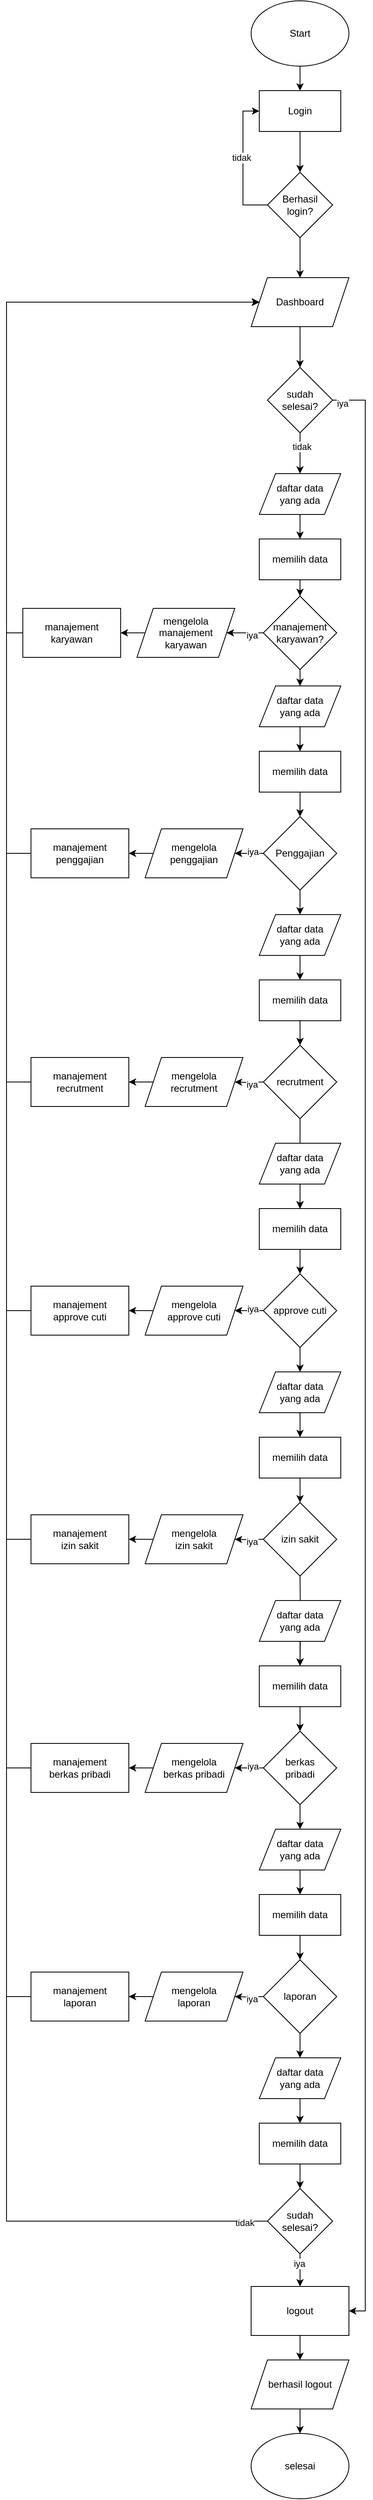 <mxfile version="26.0.4">
  <diagram name="Halaman-1" id="d9M_8p38uRSwc1yHG8i2">
    <mxGraphModel dx="934" dy="485" grid="1" gridSize="10" guides="1" tooltips="1" connect="1" arrows="1" fold="1" page="1" pageScale="1" pageWidth="827" pageHeight="1169" math="0" shadow="0">
      <root>
        <mxCell id="0" />
        <mxCell id="1" parent="0" />
        <mxCell id="n1S5Q49twvK9Ftpxd6_4-7" value="" style="edgeStyle=orthogonalEdgeStyle;rounded=0;orthogonalLoop=1;jettySize=auto;html=1;" edge="1" parent="1" source="n1S5Q49twvK9Ftpxd6_4-1" target="n1S5Q49twvK9Ftpxd6_4-6">
          <mxGeometry relative="1" as="geometry" />
        </mxCell>
        <mxCell id="n1S5Q49twvK9Ftpxd6_4-1" value="Start" style="ellipse;whiteSpace=wrap;html=1;" vertex="1" parent="1">
          <mxGeometry x="350" y="21" width="120" height="80" as="geometry" />
        </mxCell>
        <mxCell id="n1S5Q49twvK9Ftpxd6_4-9" value="" style="edgeStyle=orthogonalEdgeStyle;rounded=0;orthogonalLoop=1;jettySize=auto;html=1;" edge="1" parent="1" source="n1S5Q49twvK9Ftpxd6_4-6" target="n1S5Q49twvK9Ftpxd6_4-8">
          <mxGeometry relative="1" as="geometry" />
        </mxCell>
        <mxCell id="n1S5Q49twvK9Ftpxd6_4-6" value="Login" style="whiteSpace=wrap;html=1;" vertex="1" parent="1">
          <mxGeometry x="360" y="131" width="100" height="50" as="geometry" />
        </mxCell>
        <mxCell id="n1S5Q49twvK9Ftpxd6_4-10" style="edgeStyle=orthogonalEdgeStyle;rounded=0;orthogonalLoop=1;jettySize=auto;html=1;entryX=0;entryY=0.5;entryDx=0;entryDy=0;" edge="1" parent="1" source="n1S5Q49twvK9Ftpxd6_4-8" target="n1S5Q49twvK9Ftpxd6_4-6">
          <mxGeometry relative="1" as="geometry">
            <Array as="points">
              <mxPoint x="340" y="271" />
              <mxPoint x="340" y="156" />
            </Array>
          </mxGeometry>
        </mxCell>
        <mxCell id="n1S5Q49twvK9Ftpxd6_4-11" value="tidak" style="edgeLabel;html=1;align=center;verticalAlign=middle;resizable=0;points=[];" vertex="1" connectable="0" parent="n1S5Q49twvK9Ftpxd6_4-10">
          <mxGeometry x="0.071" y="2" relative="1" as="geometry">
            <mxPoint as="offset" />
          </mxGeometry>
        </mxCell>
        <mxCell id="n1S5Q49twvK9Ftpxd6_4-19" value="" style="edgeStyle=orthogonalEdgeStyle;rounded=0;orthogonalLoop=1;jettySize=auto;html=1;" edge="1" parent="1" source="n1S5Q49twvK9Ftpxd6_4-8" target="n1S5Q49twvK9Ftpxd6_4-18">
          <mxGeometry relative="1" as="geometry" />
        </mxCell>
        <mxCell id="n1S5Q49twvK9Ftpxd6_4-8" value="Berhasil&lt;div&gt;login?&lt;/div&gt;" style="rhombus;whiteSpace=wrap;html=1;" vertex="1" parent="1">
          <mxGeometry x="370" y="231" width="80" height="80" as="geometry" />
        </mxCell>
        <mxCell id="n1S5Q49twvK9Ftpxd6_4-51" value="" style="edgeStyle=orthogonalEdgeStyle;rounded=0;orthogonalLoop=1;jettySize=auto;html=1;" edge="1" parent="1" source="n1S5Q49twvK9Ftpxd6_4-18" target="n1S5Q49twvK9Ftpxd6_4-50">
          <mxGeometry relative="1" as="geometry" />
        </mxCell>
        <mxCell id="n1S5Q49twvK9Ftpxd6_4-18" value="Dashboard" style="shape=parallelogram;perimeter=parallelogramPerimeter;whiteSpace=wrap;html=1;fixedSize=1;" vertex="1" parent="1">
          <mxGeometry x="350" y="360" width="120" height="60" as="geometry" />
        </mxCell>
        <mxCell id="n1S5Q49twvK9Ftpxd6_4-23" value="" style="edgeStyle=orthogonalEdgeStyle;rounded=0;orthogonalLoop=1;jettySize=auto;html=1;" edge="1" parent="1" source="n1S5Q49twvK9Ftpxd6_4-20" target="n1S5Q49twvK9Ftpxd6_4-22">
          <mxGeometry relative="1" as="geometry" />
        </mxCell>
        <mxCell id="n1S5Q49twvK9Ftpxd6_4-20" value="daftar data&lt;div&gt;yang ada&lt;/div&gt;" style="shape=parallelogram;perimeter=parallelogramPerimeter;whiteSpace=wrap;html=1;fixedSize=1;" vertex="1" parent="1">
          <mxGeometry x="360" y="600" width="100" height="50" as="geometry" />
        </mxCell>
        <mxCell id="n1S5Q49twvK9Ftpxd6_4-25" value="" style="edgeStyle=orthogonalEdgeStyle;rounded=0;orthogonalLoop=1;jettySize=auto;html=1;" edge="1" parent="1" source="n1S5Q49twvK9Ftpxd6_4-22" target="n1S5Q49twvK9Ftpxd6_4-24">
          <mxGeometry relative="1" as="geometry" />
        </mxCell>
        <mxCell id="n1S5Q49twvK9Ftpxd6_4-22" value="memilih data" style="whiteSpace=wrap;html=1;" vertex="1" parent="1">
          <mxGeometry x="360" y="680" width="100" height="50" as="geometry" />
        </mxCell>
        <mxCell id="n1S5Q49twvK9Ftpxd6_4-29" value="" style="edgeStyle=orthogonalEdgeStyle;rounded=0;orthogonalLoop=1;jettySize=auto;html=1;" edge="1" parent="1" source="n1S5Q49twvK9Ftpxd6_4-24" target="n1S5Q49twvK9Ftpxd6_4-28">
          <mxGeometry relative="1" as="geometry" />
        </mxCell>
        <mxCell id="n1S5Q49twvK9Ftpxd6_4-35" value="iya" style="edgeLabel;html=1;align=center;verticalAlign=middle;resizable=0;points=[];" vertex="1" connectable="0" parent="n1S5Q49twvK9Ftpxd6_4-29">
          <mxGeometry x="-0.478" y="3" relative="1" as="geometry">
            <mxPoint as="offset" />
          </mxGeometry>
        </mxCell>
        <mxCell id="n1S5Q49twvK9Ftpxd6_4-39" value="" style="edgeStyle=orthogonalEdgeStyle;rounded=0;orthogonalLoop=1;jettySize=auto;html=1;" edge="1" parent="1" source="n1S5Q49twvK9Ftpxd6_4-24" target="n1S5Q49twvK9Ftpxd6_4-38">
          <mxGeometry relative="1" as="geometry" />
        </mxCell>
        <mxCell id="n1S5Q49twvK9Ftpxd6_4-24" value="manajement&lt;div&gt;karyawan?&lt;/div&gt;" style="rhombus;whiteSpace=wrap;html=1;" vertex="1" parent="1">
          <mxGeometry x="365" y="750" width="90" height="90" as="geometry" />
        </mxCell>
        <mxCell id="n1S5Q49twvK9Ftpxd6_4-33" value="" style="edgeStyle=orthogonalEdgeStyle;rounded=0;orthogonalLoop=1;jettySize=auto;html=1;" edge="1" parent="1" source="n1S5Q49twvK9Ftpxd6_4-28" target="n1S5Q49twvK9Ftpxd6_4-32">
          <mxGeometry relative="1" as="geometry" />
        </mxCell>
        <mxCell id="n1S5Q49twvK9Ftpxd6_4-28" value="mengelola&lt;div&gt;manajement&lt;/div&gt;&lt;div&gt;karyawan&lt;/div&gt;" style="shape=parallelogram;perimeter=parallelogramPerimeter;whiteSpace=wrap;html=1;fixedSize=1;" vertex="1" parent="1">
          <mxGeometry x="210" y="765" width="120" height="60" as="geometry" />
        </mxCell>
        <mxCell id="n1S5Q49twvK9Ftpxd6_4-53" style="edgeStyle=orthogonalEdgeStyle;rounded=0;orthogonalLoop=1;jettySize=auto;html=1;entryX=0;entryY=0.5;entryDx=0;entryDy=0;" edge="1" parent="1" source="n1S5Q49twvK9Ftpxd6_4-32" target="n1S5Q49twvK9Ftpxd6_4-18">
          <mxGeometry relative="1" as="geometry">
            <Array as="points">
              <mxPoint x="50" y="795" />
              <mxPoint x="50" y="390" />
            </Array>
          </mxGeometry>
        </mxCell>
        <mxCell id="n1S5Q49twvK9Ftpxd6_4-32" value="manajement&lt;div&gt;karyawan&lt;/div&gt;" style="whiteSpace=wrap;html=1;" vertex="1" parent="1">
          <mxGeometry x="70" y="765" width="120" height="60" as="geometry" />
        </mxCell>
        <mxCell id="n1S5Q49twvK9Ftpxd6_4-41" value="" style="edgeStyle=orthogonalEdgeStyle;rounded=0;orthogonalLoop=1;jettySize=auto;html=1;" edge="1" parent="1" source="n1S5Q49twvK9Ftpxd6_4-38" target="n1S5Q49twvK9Ftpxd6_4-40">
          <mxGeometry relative="1" as="geometry" />
        </mxCell>
        <mxCell id="n1S5Q49twvK9Ftpxd6_4-38" value="daftar data&lt;div&gt;yang ada&lt;/div&gt;" style="shape=parallelogram;perimeter=parallelogramPerimeter;whiteSpace=wrap;html=1;fixedSize=1;" vertex="1" parent="1">
          <mxGeometry x="360" y="860" width="100" height="50" as="geometry" />
        </mxCell>
        <mxCell id="n1S5Q49twvK9Ftpxd6_4-43" value="" style="edgeStyle=orthogonalEdgeStyle;rounded=0;orthogonalLoop=1;jettySize=auto;html=1;" edge="1" parent="1" source="n1S5Q49twvK9Ftpxd6_4-40" target="n1S5Q49twvK9Ftpxd6_4-42">
          <mxGeometry relative="1" as="geometry" />
        </mxCell>
        <mxCell id="n1S5Q49twvK9Ftpxd6_4-40" value="memilih data" style="whiteSpace=wrap;html=1;" vertex="1" parent="1">
          <mxGeometry x="360" y="940" width="100" height="50" as="geometry" />
        </mxCell>
        <mxCell id="n1S5Q49twvK9Ftpxd6_4-47" value="" style="edgeStyle=orthogonalEdgeStyle;rounded=0;orthogonalLoop=1;jettySize=auto;html=1;" edge="1" parent="1" source="n1S5Q49twvK9Ftpxd6_4-42" target="n1S5Q49twvK9Ftpxd6_4-45">
          <mxGeometry relative="1" as="geometry" />
        </mxCell>
        <mxCell id="n1S5Q49twvK9Ftpxd6_4-55" value="iya" style="edgeLabel;html=1;align=center;verticalAlign=middle;resizable=0;points=[];" vertex="1" connectable="0" parent="n1S5Q49twvK9Ftpxd6_4-47">
          <mxGeometry x="-0.176" y="2" relative="1" as="geometry">
            <mxPoint as="offset" />
          </mxGeometry>
        </mxCell>
        <mxCell id="n1S5Q49twvK9Ftpxd6_4-63" value="" style="edgeStyle=orthogonalEdgeStyle;rounded=0;orthogonalLoop=1;jettySize=auto;html=1;" edge="1" parent="1" source="n1S5Q49twvK9Ftpxd6_4-42" target="n1S5Q49twvK9Ftpxd6_4-60">
          <mxGeometry relative="1" as="geometry" />
        </mxCell>
        <mxCell id="n1S5Q49twvK9Ftpxd6_4-42" value="Penggajian" style="rhombus;whiteSpace=wrap;html=1;" vertex="1" parent="1">
          <mxGeometry x="365" y="1020" width="90" height="90" as="geometry" />
        </mxCell>
        <mxCell id="n1S5Q49twvK9Ftpxd6_4-44" value="" style="edgeStyle=orthogonalEdgeStyle;rounded=0;orthogonalLoop=1;jettySize=auto;html=1;" edge="1" parent="1" source="n1S5Q49twvK9Ftpxd6_4-45" target="n1S5Q49twvK9Ftpxd6_4-46">
          <mxGeometry relative="1" as="geometry" />
        </mxCell>
        <mxCell id="n1S5Q49twvK9Ftpxd6_4-45" value="mengelola&lt;div&gt;penggajian&lt;/div&gt;" style="shape=parallelogram;perimeter=parallelogramPerimeter;whiteSpace=wrap;html=1;fixedSize=1;" vertex="1" parent="1">
          <mxGeometry x="220" y="1035" width="120" height="60" as="geometry" />
        </mxCell>
        <mxCell id="n1S5Q49twvK9Ftpxd6_4-49" style="edgeStyle=orthogonalEdgeStyle;rounded=0;orthogonalLoop=1;jettySize=auto;html=1;" edge="1" parent="1" source="n1S5Q49twvK9Ftpxd6_4-46" target="n1S5Q49twvK9Ftpxd6_4-18">
          <mxGeometry relative="1" as="geometry">
            <mxPoint x="330" y="390" as="targetPoint" />
            <Array as="points">
              <mxPoint x="50" y="1065" />
              <mxPoint x="50" y="390" />
            </Array>
          </mxGeometry>
        </mxCell>
        <mxCell id="n1S5Q49twvK9Ftpxd6_4-46" value="manajement&lt;div&gt;penggajian&lt;/div&gt;" style="whiteSpace=wrap;html=1;" vertex="1" parent="1">
          <mxGeometry x="80" y="1035" width="120" height="60" as="geometry" />
        </mxCell>
        <mxCell id="n1S5Q49twvK9Ftpxd6_4-52" value="" style="edgeStyle=orthogonalEdgeStyle;rounded=0;orthogonalLoop=1;jettySize=auto;html=1;" edge="1" parent="1" source="n1S5Q49twvK9Ftpxd6_4-50" target="n1S5Q49twvK9Ftpxd6_4-20">
          <mxGeometry relative="1" as="geometry" />
        </mxCell>
        <mxCell id="n1S5Q49twvK9Ftpxd6_4-54" value="tidak" style="edgeLabel;html=1;align=center;verticalAlign=middle;resizable=0;points=[];" vertex="1" connectable="0" parent="n1S5Q49twvK9Ftpxd6_4-52">
          <mxGeometry x="-0.345" y="2" relative="1" as="geometry">
            <mxPoint as="offset" />
          </mxGeometry>
        </mxCell>
        <mxCell id="n1S5Q49twvK9Ftpxd6_4-137" style="edgeStyle=orthogonalEdgeStyle;rounded=0;orthogonalLoop=1;jettySize=auto;html=1;entryX=1;entryY=0.5;entryDx=0;entryDy=0;" edge="1" parent="1" source="n1S5Q49twvK9Ftpxd6_4-50" target="n1S5Q49twvK9Ftpxd6_4-135">
          <mxGeometry relative="1" as="geometry">
            <Array as="points">
              <mxPoint x="490" y="510" />
              <mxPoint x="490" y="2850" />
            </Array>
          </mxGeometry>
        </mxCell>
        <mxCell id="n1S5Q49twvK9Ftpxd6_4-138" value="iya" style="edgeLabel;html=1;align=center;verticalAlign=middle;resizable=0;points=[];" vertex="1" connectable="0" parent="n1S5Q49twvK9Ftpxd6_4-137">
          <mxGeometry x="-0.99" y="-4" relative="1" as="geometry">
            <mxPoint as="offset" />
          </mxGeometry>
        </mxCell>
        <mxCell id="n1S5Q49twvK9Ftpxd6_4-50" value="sudah&lt;div&gt;selesai?&lt;/div&gt;" style="rhombus;whiteSpace=wrap;html=1;" vertex="1" parent="1">
          <mxGeometry x="370" y="470" width="80" height="80" as="geometry" />
        </mxCell>
        <mxCell id="n1S5Q49twvK9Ftpxd6_4-59" value="" style="edgeStyle=orthogonalEdgeStyle;rounded=0;orthogonalLoop=1;jettySize=auto;html=1;" edge="1" parent="1" source="n1S5Q49twvK9Ftpxd6_4-60" target="n1S5Q49twvK9Ftpxd6_4-61">
          <mxGeometry relative="1" as="geometry" />
        </mxCell>
        <mxCell id="n1S5Q49twvK9Ftpxd6_4-60" value="daftar data&lt;div&gt;yang ada&lt;/div&gt;" style="shape=parallelogram;perimeter=parallelogramPerimeter;whiteSpace=wrap;html=1;fixedSize=1;" vertex="1" parent="1">
          <mxGeometry x="360" y="1140" width="100" height="50" as="geometry" />
        </mxCell>
        <mxCell id="n1S5Q49twvK9Ftpxd6_4-65" value="" style="edgeStyle=orthogonalEdgeStyle;rounded=0;orthogonalLoop=1;jettySize=auto;html=1;" edge="1" parent="1" source="n1S5Q49twvK9Ftpxd6_4-61" target="n1S5Q49twvK9Ftpxd6_4-64">
          <mxGeometry relative="1" as="geometry" />
        </mxCell>
        <mxCell id="n1S5Q49twvK9Ftpxd6_4-61" value="memilih data" style="whiteSpace=wrap;html=1;" vertex="1" parent="1">
          <mxGeometry x="360" y="1220" width="100" height="50" as="geometry" />
        </mxCell>
        <mxCell id="n1S5Q49twvK9Ftpxd6_4-98" value="" style="edgeStyle=orthogonalEdgeStyle;rounded=0;orthogonalLoop=1;jettySize=auto;html=1;" edge="1" parent="1" source="n1S5Q49twvK9Ftpxd6_4-64" target="n1S5Q49twvK9Ftpxd6_4-97">
          <mxGeometry relative="1" as="geometry" />
        </mxCell>
        <mxCell id="n1S5Q49twvK9Ftpxd6_4-64" value="recrutment" style="rhombus;whiteSpace=wrap;html=1;" vertex="1" parent="1">
          <mxGeometry x="365" y="1300" width="90" height="90" as="geometry" />
        </mxCell>
        <mxCell id="n1S5Q49twvK9Ftpxd6_4-70" value="" style="edgeStyle=orthogonalEdgeStyle;rounded=0;orthogonalLoop=1;jettySize=auto;html=1;" edge="1" parent="1" target="n1S5Q49twvK9Ftpxd6_4-73">
          <mxGeometry relative="1" as="geometry">
            <mxPoint x="365" y="1345" as="sourcePoint" />
          </mxGeometry>
        </mxCell>
        <mxCell id="n1S5Q49twvK9Ftpxd6_4-71" value="iya" style="edgeLabel;html=1;align=center;verticalAlign=middle;resizable=0;points=[];" vertex="1" connectable="0" parent="n1S5Q49twvK9Ftpxd6_4-70">
          <mxGeometry x="-0.176" y="2" relative="1" as="geometry">
            <mxPoint as="offset" />
          </mxGeometry>
        </mxCell>
        <mxCell id="n1S5Q49twvK9Ftpxd6_4-72" value="" style="edgeStyle=orthogonalEdgeStyle;rounded=0;orthogonalLoop=1;jettySize=auto;html=1;" edge="1" parent="1" source="n1S5Q49twvK9Ftpxd6_4-73" target="n1S5Q49twvK9Ftpxd6_4-74">
          <mxGeometry relative="1" as="geometry" />
        </mxCell>
        <mxCell id="n1S5Q49twvK9Ftpxd6_4-73" value="mengelola&lt;div&gt;recrutment&lt;/div&gt;" style="shape=parallelogram;perimeter=parallelogramPerimeter;whiteSpace=wrap;html=1;fixedSize=1;" vertex="1" parent="1">
          <mxGeometry x="220" y="1315" width="120" height="60" as="geometry" />
        </mxCell>
        <mxCell id="n1S5Q49twvK9Ftpxd6_4-75" style="edgeStyle=orthogonalEdgeStyle;rounded=0;orthogonalLoop=1;jettySize=auto;html=1;entryX=0;entryY=0.5;entryDx=0;entryDy=0;" edge="1" parent="1" source="n1S5Q49twvK9Ftpxd6_4-74" target="n1S5Q49twvK9Ftpxd6_4-18">
          <mxGeometry relative="1" as="geometry">
            <Array as="points">
              <mxPoint x="50" y="1345" />
              <mxPoint x="50" y="390" />
            </Array>
          </mxGeometry>
        </mxCell>
        <mxCell id="n1S5Q49twvK9Ftpxd6_4-74" value="manajement&lt;div&gt;recrutment&lt;/div&gt;" style="whiteSpace=wrap;html=1;" vertex="1" parent="1">
          <mxGeometry x="80" y="1315" width="120" height="60" as="geometry" />
        </mxCell>
        <mxCell id="n1S5Q49twvK9Ftpxd6_4-76" value="" style="edgeStyle=orthogonalEdgeStyle;rounded=0;orthogonalLoop=1;jettySize=auto;html=1;" edge="1" parent="1" source="n1S5Q49twvK9Ftpxd6_4-79" target="n1S5Q49twvK9Ftpxd6_4-81">
          <mxGeometry relative="1" as="geometry" />
        </mxCell>
        <mxCell id="n1S5Q49twvK9Ftpxd6_4-77" value="iya" style="edgeLabel;html=1;align=center;verticalAlign=middle;resizable=0;points=[];" vertex="1" connectable="0" parent="n1S5Q49twvK9Ftpxd6_4-76">
          <mxGeometry x="-0.176" y="2" relative="1" as="geometry">
            <mxPoint as="offset" />
          </mxGeometry>
        </mxCell>
        <mxCell id="n1S5Q49twvK9Ftpxd6_4-78" value="" style="edgeStyle=orthogonalEdgeStyle;rounded=0;orthogonalLoop=1;jettySize=auto;html=1;" edge="1" parent="1" source="n1S5Q49twvK9Ftpxd6_4-79" target="n1S5Q49twvK9Ftpxd6_4-84">
          <mxGeometry relative="1" as="geometry" />
        </mxCell>
        <mxCell id="n1S5Q49twvK9Ftpxd6_4-79" value="approve cuti" style="rhombus;whiteSpace=wrap;html=1;" vertex="1" parent="1">
          <mxGeometry x="365" y="1580" width="90" height="90" as="geometry" />
        </mxCell>
        <mxCell id="n1S5Q49twvK9Ftpxd6_4-80" value="" style="edgeStyle=orthogonalEdgeStyle;rounded=0;orthogonalLoop=1;jettySize=auto;html=1;" edge="1" parent="1" source="n1S5Q49twvK9Ftpxd6_4-81" target="n1S5Q49twvK9Ftpxd6_4-82">
          <mxGeometry relative="1" as="geometry" />
        </mxCell>
        <mxCell id="n1S5Q49twvK9Ftpxd6_4-81" value="mengelola&lt;div&gt;approve cuti&lt;/div&gt;" style="shape=parallelogram;perimeter=parallelogramPerimeter;whiteSpace=wrap;html=1;fixedSize=1;" vertex="1" parent="1">
          <mxGeometry x="220" y="1595" width="120" height="60" as="geometry" />
        </mxCell>
        <mxCell id="n1S5Q49twvK9Ftpxd6_4-100" style="edgeStyle=orthogonalEdgeStyle;rounded=0;orthogonalLoop=1;jettySize=auto;html=1;entryX=0;entryY=0.5;entryDx=0;entryDy=0;" edge="1" parent="1" source="n1S5Q49twvK9Ftpxd6_4-82" target="n1S5Q49twvK9Ftpxd6_4-18">
          <mxGeometry relative="1" as="geometry">
            <Array as="points">
              <mxPoint x="50" y="1625" />
              <mxPoint x="50" y="390" />
            </Array>
          </mxGeometry>
        </mxCell>
        <mxCell id="n1S5Q49twvK9Ftpxd6_4-82" value="manajement&lt;div&gt;approve cuti&lt;/div&gt;" style="whiteSpace=wrap;html=1;" vertex="1" parent="1">
          <mxGeometry x="80" y="1595" width="120" height="60" as="geometry" />
        </mxCell>
        <mxCell id="n1S5Q49twvK9Ftpxd6_4-83" value="" style="edgeStyle=orthogonalEdgeStyle;rounded=0;orthogonalLoop=1;jettySize=auto;html=1;" edge="1" parent="1" source="n1S5Q49twvK9Ftpxd6_4-84" target="n1S5Q49twvK9Ftpxd6_4-86">
          <mxGeometry relative="1" as="geometry" />
        </mxCell>
        <mxCell id="n1S5Q49twvK9Ftpxd6_4-84" value="daftar data&lt;div&gt;yang ada&lt;/div&gt;" style="shape=parallelogram;perimeter=parallelogramPerimeter;whiteSpace=wrap;html=1;fixedSize=1;" vertex="1" parent="1">
          <mxGeometry x="360" y="1700" width="100" height="50" as="geometry" />
        </mxCell>
        <mxCell id="n1S5Q49twvK9Ftpxd6_4-85" value="" style="edgeStyle=orthogonalEdgeStyle;rounded=0;orthogonalLoop=1;jettySize=auto;html=1;" edge="1" parent="1" source="n1S5Q49twvK9Ftpxd6_4-86" target="n1S5Q49twvK9Ftpxd6_4-87">
          <mxGeometry relative="1" as="geometry" />
        </mxCell>
        <mxCell id="n1S5Q49twvK9Ftpxd6_4-86" value="memilih data" style="whiteSpace=wrap;html=1;" vertex="1" parent="1">
          <mxGeometry x="360" y="1780" width="100" height="50" as="geometry" />
        </mxCell>
        <mxCell id="n1S5Q49twvK9Ftpxd6_4-87" value="izin sakit" style="rhombus;whiteSpace=wrap;html=1;" vertex="1" parent="1">
          <mxGeometry x="365" y="1860" width="90" height="90" as="geometry" />
        </mxCell>
        <mxCell id="n1S5Q49twvK9Ftpxd6_4-88" value="" style="edgeStyle=orthogonalEdgeStyle;rounded=0;orthogonalLoop=1;jettySize=auto;html=1;" edge="1" parent="1" target="n1S5Q49twvK9Ftpxd6_4-91">
          <mxGeometry relative="1" as="geometry">
            <mxPoint x="365" y="1905" as="sourcePoint" />
          </mxGeometry>
        </mxCell>
        <mxCell id="n1S5Q49twvK9Ftpxd6_4-89" value="iya" style="edgeLabel;html=1;align=center;verticalAlign=middle;resizable=0;points=[];" vertex="1" connectable="0" parent="n1S5Q49twvK9Ftpxd6_4-88">
          <mxGeometry x="-0.176" y="2" relative="1" as="geometry">
            <mxPoint as="offset" />
          </mxGeometry>
        </mxCell>
        <mxCell id="n1S5Q49twvK9Ftpxd6_4-90" value="" style="edgeStyle=orthogonalEdgeStyle;rounded=0;orthogonalLoop=1;jettySize=auto;html=1;" edge="1" parent="1" source="n1S5Q49twvK9Ftpxd6_4-91" target="n1S5Q49twvK9Ftpxd6_4-92">
          <mxGeometry relative="1" as="geometry" />
        </mxCell>
        <mxCell id="n1S5Q49twvK9Ftpxd6_4-91" value="mengelola&lt;div&gt;izin sakit&lt;/div&gt;" style="shape=parallelogram;perimeter=parallelogramPerimeter;whiteSpace=wrap;html=1;fixedSize=1;" vertex="1" parent="1">
          <mxGeometry x="220" y="1875" width="120" height="60" as="geometry" />
        </mxCell>
        <mxCell id="n1S5Q49twvK9Ftpxd6_4-99" style="edgeStyle=orthogonalEdgeStyle;rounded=0;orthogonalLoop=1;jettySize=auto;html=1;entryX=0;entryY=0.5;entryDx=0;entryDy=0;" edge="1" parent="1" source="n1S5Q49twvK9Ftpxd6_4-92" target="n1S5Q49twvK9Ftpxd6_4-18">
          <mxGeometry relative="1" as="geometry">
            <Array as="points">
              <mxPoint x="50" y="1905" />
              <mxPoint x="50" y="390" />
            </Array>
          </mxGeometry>
        </mxCell>
        <mxCell id="n1S5Q49twvK9Ftpxd6_4-92" value="manajement&lt;div&gt;izin sakit&lt;/div&gt;" style="whiteSpace=wrap;html=1;" vertex="1" parent="1">
          <mxGeometry x="80" y="1875" width="120" height="60" as="geometry" />
        </mxCell>
        <mxCell id="n1S5Q49twvK9Ftpxd6_4-94" value="" style="edgeStyle=orthogonalEdgeStyle;rounded=0;orthogonalLoop=1;jettySize=auto;html=1;" edge="1" parent="1" source="n1S5Q49twvK9Ftpxd6_4-95" target="n1S5Q49twvK9Ftpxd6_4-97">
          <mxGeometry relative="1" as="geometry" />
        </mxCell>
        <mxCell id="n1S5Q49twvK9Ftpxd6_4-95" value="daftar data&lt;div&gt;yang ada&lt;/div&gt;" style="shape=parallelogram;perimeter=parallelogramPerimeter;whiteSpace=wrap;html=1;fixedSize=1;" vertex="1" parent="1">
          <mxGeometry x="360" y="1420" width="100" height="50" as="geometry" />
        </mxCell>
        <mxCell id="n1S5Q49twvK9Ftpxd6_4-96" value="" style="edgeStyle=orthogonalEdgeStyle;rounded=0;orthogonalLoop=1;jettySize=auto;html=1;" edge="1" parent="1" source="n1S5Q49twvK9Ftpxd6_4-97">
          <mxGeometry relative="1" as="geometry">
            <mxPoint x="410" y="1580" as="targetPoint" />
          </mxGeometry>
        </mxCell>
        <mxCell id="n1S5Q49twvK9Ftpxd6_4-97" value="memilih data" style="whiteSpace=wrap;html=1;" vertex="1" parent="1">
          <mxGeometry x="360" y="1500" width="100" height="50" as="geometry" />
        </mxCell>
        <mxCell id="n1S5Q49twvK9Ftpxd6_4-101" value="" style="edgeStyle=orthogonalEdgeStyle;rounded=0;orthogonalLoop=1;jettySize=auto;html=1;" edge="1" parent="1" target="n1S5Q49twvK9Ftpxd6_4-122">
          <mxGeometry relative="1" as="geometry">
            <mxPoint x="410" y="1950" as="sourcePoint" />
          </mxGeometry>
        </mxCell>
        <mxCell id="n1S5Q49twvK9Ftpxd6_4-102" value="" style="edgeStyle=orthogonalEdgeStyle;rounded=0;orthogonalLoop=1;jettySize=auto;html=1;" edge="1" parent="1" source="n1S5Q49twvK9Ftpxd6_4-105" target="n1S5Q49twvK9Ftpxd6_4-107">
          <mxGeometry relative="1" as="geometry" />
        </mxCell>
        <mxCell id="n1S5Q49twvK9Ftpxd6_4-103" value="iya" style="edgeLabel;html=1;align=center;verticalAlign=middle;resizable=0;points=[];" vertex="1" connectable="0" parent="n1S5Q49twvK9Ftpxd6_4-102">
          <mxGeometry x="-0.176" y="2" relative="1" as="geometry">
            <mxPoint as="offset" />
          </mxGeometry>
        </mxCell>
        <mxCell id="n1S5Q49twvK9Ftpxd6_4-104" value="" style="edgeStyle=orthogonalEdgeStyle;rounded=0;orthogonalLoop=1;jettySize=auto;html=1;" edge="1" parent="1" source="n1S5Q49twvK9Ftpxd6_4-105" target="n1S5Q49twvK9Ftpxd6_4-110">
          <mxGeometry relative="1" as="geometry" />
        </mxCell>
        <mxCell id="n1S5Q49twvK9Ftpxd6_4-105" value="berkas&lt;div&gt;pribadi&lt;/div&gt;" style="rhombus;whiteSpace=wrap;html=1;" vertex="1" parent="1">
          <mxGeometry x="365" y="2140" width="90" height="90" as="geometry" />
        </mxCell>
        <mxCell id="n1S5Q49twvK9Ftpxd6_4-106" value="" style="edgeStyle=orthogonalEdgeStyle;rounded=0;orthogonalLoop=1;jettySize=auto;html=1;" edge="1" parent="1" source="n1S5Q49twvK9Ftpxd6_4-107" target="n1S5Q49twvK9Ftpxd6_4-108">
          <mxGeometry relative="1" as="geometry" />
        </mxCell>
        <mxCell id="n1S5Q49twvK9Ftpxd6_4-107" value="mengelola&lt;div&gt;berkas pribadi&lt;/div&gt;" style="shape=parallelogram;perimeter=parallelogramPerimeter;whiteSpace=wrap;html=1;fixedSize=1;" vertex="1" parent="1">
          <mxGeometry x="220" y="2155" width="120" height="60" as="geometry" />
        </mxCell>
        <mxCell id="n1S5Q49twvK9Ftpxd6_4-123" style="edgeStyle=orthogonalEdgeStyle;rounded=0;orthogonalLoop=1;jettySize=auto;html=1;entryX=0;entryY=0.5;entryDx=0;entryDy=0;" edge="1" parent="1" source="n1S5Q49twvK9Ftpxd6_4-108" target="n1S5Q49twvK9Ftpxd6_4-18">
          <mxGeometry relative="1" as="geometry">
            <Array as="points">
              <mxPoint x="50" y="2185" />
              <mxPoint x="50" y="390" />
            </Array>
          </mxGeometry>
        </mxCell>
        <mxCell id="n1S5Q49twvK9Ftpxd6_4-108" value="manajement&lt;div&gt;berkas pribadi&lt;/div&gt;" style="whiteSpace=wrap;html=1;" vertex="1" parent="1">
          <mxGeometry x="80" y="2155" width="120" height="60" as="geometry" />
        </mxCell>
        <mxCell id="n1S5Q49twvK9Ftpxd6_4-109" value="" style="edgeStyle=orthogonalEdgeStyle;rounded=0;orthogonalLoop=1;jettySize=auto;html=1;" edge="1" parent="1" source="n1S5Q49twvK9Ftpxd6_4-110" target="n1S5Q49twvK9Ftpxd6_4-112">
          <mxGeometry relative="1" as="geometry" />
        </mxCell>
        <mxCell id="n1S5Q49twvK9Ftpxd6_4-110" value="daftar data&lt;div&gt;yang ada&lt;/div&gt;" style="shape=parallelogram;perimeter=parallelogramPerimeter;whiteSpace=wrap;html=1;fixedSize=1;" vertex="1" parent="1">
          <mxGeometry x="360" y="2260" width="100" height="50" as="geometry" />
        </mxCell>
        <mxCell id="n1S5Q49twvK9Ftpxd6_4-111" value="" style="edgeStyle=orthogonalEdgeStyle;rounded=0;orthogonalLoop=1;jettySize=auto;html=1;" edge="1" parent="1" source="n1S5Q49twvK9Ftpxd6_4-112" target="n1S5Q49twvK9Ftpxd6_4-113">
          <mxGeometry relative="1" as="geometry" />
        </mxCell>
        <mxCell id="n1S5Q49twvK9Ftpxd6_4-112" value="memilih data" style="whiteSpace=wrap;html=1;" vertex="1" parent="1">
          <mxGeometry x="360" y="2340" width="100" height="50" as="geometry" />
        </mxCell>
        <mxCell id="n1S5Q49twvK9Ftpxd6_4-129" style="edgeStyle=orthogonalEdgeStyle;rounded=0;orthogonalLoop=1;jettySize=auto;html=1;entryX=0.5;entryY=0;entryDx=0;entryDy=0;" edge="1" parent="1" source="n1S5Q49twvK9Ftpxd6_4-113" target="n1S5Q49twvK9Ftpxd6_4-126">
          <mxGeometry relative="1" as="geometry" />
        </mxCell>
        <mxCell id="n1S5Q49twvK9Ftpxd6_4-113" value="laporan" style="rhombus;whiteSpace=wrap;html=1;" vertex="1" parent="1">
          <mxGeometry x="365" y="2420" width="90" height="90" as="geometry" />
        </mxCell>
        <mxCell id="n1S5Q49twvK9Ftpxd6_4-114" value="" style="edgeStyle=orthogonalEdgeStyle;rounded=0;orthogonalLoop=1;jettySize=auto;html=1;" edge="1" parent="1" target="n1S5Q49twvK9Ftpxd6_4-117">
          <mxGeometry relative="1" as="geometry">
            <mxPoint x="365" y="2465" as="sourcePoint" />
          </mxGeometry>
        </mxCell>
        <mxCell id="n1S5Q49twvK9Ftpxd6_4-115" value="iya" style="edgeLabel;html=1;align=center;verticalAlign=middle;resizable=0;points=[];" vertex="1" connectable="0" parent="n1S5Q49twvK9Ftpxd6_4-114">
          <mxGeometry x="-0.176" y="2" relative="1" as="geometry">
            <mxPoint as="offset" />
          </mxGeometry>
        </mxCell>
        <mxCell id="n1S5Q49twvK9Ftpxd6_4-116" value="" style="edgeStyle=orthogonalEdgeStyle;rounded=0;orthogonalLoop=1;jettySize=auto;html=1;" edge="1" parent="1" source="n1S5Q49twvK9Ftpxd6_4-117" target="n1S5Q49twvK9Ftpxd6_4-118">
          <mxGeometry relative="1" as="geometry" />
        </mxCell>
        <mxCell id="n1S5Q49twvK9Ftpxd6_4-117" value="mengelola&lt;div&gt;laporan&lt;/div&gt;" style="shape=parallelogram;perimeter=parallelogramPerimeter;whiteSpace=wrap;html=1;fixedSize=1;" vertex="1" parent="1">
          <mxGeometry x="220" y="2435" width="120" height="60" as="geometry" />
        </mxCell>
        <mxCell id="n1S5Q49twvK9Ftpxd6_4-124" style="edgeStyle=orthogonalEdgeStyle;rounded=0;orthogonalLoop=1;jettySize=auto;html=1;entryX=0;entryY=0.5;entryDx=0;entryDy=0;" edge="1" parent="1" source="n1S5Q49twvK9Ftpxd6_4-118" target="n1S5Q49twvK9Ftpxd6_4-18">
          <mxGeometry relative="1" as="geometry">
            <Array as="points">
              <mxPoint x="50" y="2465" />
              <mxPoint x="50" y="390" />
            </Array>
          </mxGeometry>
        </mxCell>
        <mxCell id="n1S5Q49twvK9Ftpxd6_4-118" value="manajement&lt;div&gt;laporan&lt;/div&gt;" style="whiteSpace=wrap;html=1;" vertex="1" parent="1">
          <mxGeometry x="80" y="2435" width="120" height="60" as="geometry" />
        </mxCell>
        <mxCell id="n1S5Q49twvK9Ftpxd6_4-119" value="" style="edgeStyle=orthogonalEdgeStyle;rounded=0;orthogonalLoop=1;jettySize=auto;html=1;" edge="1" parent="1" source="n1S5Q49twvK9Ftpxd6_4-120" target="n1S5Q49twvK9Ftpxd6_4-122">
          <mxGeometry relative="1" as="geometry" />
        </mxCell>
        <mxCell id="n1S5Q49twvK9Ftpxd6_4-120" value="daftar data&lt;div&gt;yang ada&lt;/div&gt;" style="shape=parallelogram;perimeter=parallelogramPerimeter;whiteSpace=wrap;html=1;fixedSize=1;" vertex="1" parent="1">
          <mxGeometry x="360" y="1980" width="100" height="50" as="geometry" />
        </mxCell>
        <mxCell id="n1S5Q49twvK9Ftpxd6_4-121" value="" style="edgeStyle=orthogonalEdgeStyle;rounded=0;orthogonalLoop=1;jettySize=auto;html=1;" edge="1" parent="1" source="n1S5Q49twvK9Ftpxd6_4-122">
          <mxGeometry relative="1" as="geometry">
            <mxPoint x="410" y="2140" as="targetPoint" />
          </mxGeometry>
        </mxCell>
        <mxCell id="n1S5Q49twvK9Ftpxd6_4-122" value="memilih data" style="whiteSpace=wrap;html=1;" vertex="1" parent="1">
          <mxGeometry x="360" y="2060" width="100" height="50" as="geometry" />
        </mxCell>
        <mxCell id="n1S5Q49twvK9Ftpxd6_4-125" value="" style="edgeStyle=orthogonalEdgeStyle;rounded=0;orthogonalLoop=1;jettySize=auto;html=1;" edge="1" parent="1" source="n1S5Q49twvK9Ftpxd6_4-126" target="n1S5Q49twvK9Ftpxd6_4-127">
          <mxGeometry relative="1" as="geometry" />
        </mxCell>
        <mxCell id="n1S5Q49twvK9Ftpxd6_4-126" value="daftar data&lt;div&gt;yang ada&lt;/div&gt;" style="shape=parallelogram;perimeter=parallelogramPerimeter;whiteSpace=wrap;html=1;fixedSize=1;" vertex="1" parent="1">
          <mxGeometry x="360" y="2540" width="100" height="50" as="geometry" />
        </mxCell>
        <mxCell id="n1S5Q49twvK9Ftpxd6_4-133" value="" style="edgeStyle=orthogonalEdgeStyle;rounded=0;orthogonalLoop=1;jettySize=auto;html=1;" edge="1" parent="1" source="n1S5Q49twvK9Ftpxd6_4-127" target="n1S5Q49twvK9Ftpxd6_4-132">
          <mxGeometry relative="1" as="geometry" />
        </mxCell>
        <mxCell id="n1S5Q49twvK9Ftpxd6_4-127" value="memilih data" style="whiteSpace=wrap;html=1;" vertex="1" parent="1">
          <mxGeometry x="360" y="2620" width="100" height="50" as="geometry" />
        </mxCell>
        <mxCell id="n1S5Q49twvK9Ftpxd6_4-134" style="edgeStyle=orthogonalEdgeStyle;rounded=0;orthogonalLoop=1;jettySize=auto;html=1;entryX=0;entryY=0.5;entryDx=0;entryDy=0;" edge="1" parent="1" source="n1S5Q49twvK9Ftpxd6_4-132" target="n1S5Q49twvK9Ftpxd6_4-18">
          <mxGeometry relative="1" as="geometry">
            <Array as="points">
              <mxPoint x="50" y="2740" />
              <mxPoint x="50" y="390" />
            </Array>
          </mxGeometry>
        </mxCell>
        <mxCell id="n1S5Q49twvK9Ftpxd6_4-139" value="tidak" style="edgeLabel;html=1;align=center;verticalAlign=middle;resizable=0;points=[];" vertex="1" connectable="0" parent="n1S5Q49twvK9Ftpxd6_4-134">
          <mxGeometry x="-0.981" y="2" relative="1" as="geometry">
            <mxPoint as="offset" />
          </mxGeometry>
        </mxCell>
        <mxCell id="n1S5Q49twvK9Ftpxd6_4-136" value="" style="edgeStyle=orthogonalEdgeStyle;rounded=0;orthogonalLoop=1;jettySize=auto;html=1;" edge="1" parent="1" source="n1S5Q49twvK9Ftpxd6_4-132" target="n1S5Q49twvK9Ftpxd6_4-135">
          <mxGeometry relative="1" as="geometry" />
        </mxCell>
        <mxCell id="n1S5Q49twvK9Ftpxd6_4-140" value="iya" style="edgeLabel;html=1;align=center;verticalAlign=middle;resizable=0;points=[];" vertex="1" connectable="0" parent="n1S5Q49twvK9Ftpxd6_4-136">
          <mxGeometry x="-0.407" y="-1" relative="1" as="geometry">
            <mxPoint as="offset" />
          </mxGeometry>
        </mxCell>
        <mxCell id="n1S5Q49twvK9Ftpxd6_4-132" value="sudah selesai?" style="rhombus;whiteSpace=wrap;html=1;" vertex="1" parent="1">
          <mxGeometry x="370" y="2700" width="80" height="80" as="geometry" />
        </mxCell>
        <mxCell id="n1S5Q49twvK9Ftpxd6_4-142" value="" style="edgeStyle=orthogonalEdgeStyle;rounded=0;orthogonalLoop=1;jettySize=auto;html=1;" edge="1" parent="1" source="n1S5Q49twvK9Ftpxd6_4-135" target="n1S5Q49twvK9Ftpxd6_4-141">
          <mxGeometry relative="1" as="geometry" />
        </mxCell>
        <mxCell id="n1S5Q49twvK9Ftpxd6_4-135" value="logout" style="whiteSpace=wrap;html=1;" vertex="1" parent="1">
          <mxGeometry x="350" y="2820" width="120" height="60" as="geometry" />
        </mxCell>
        <mxCell id="n1S5Q49twvK9Ftpxd6_4-144" value="" style="edgeStyle=orthogonalEdgeStyle;rounded=0;orthogonalLoop=1;jettySize=auto;html=1;" edge="1" parent="1" source="n1S5Q49twvK9Ftpxd6_4-141" target="n1S5Q49twvK9Ftpxd6_4-143">
          <mxGeometry relative="1" as="geometry" />
        </mxCell>
        <mxCell id="n1S5Q49twvK9Ftpxd6_4-141" value="berhasil logout" style="shape=parallelogram;perimeter=parallelogramPerimeter;whiteSpace=wrap;html=1;fixedSize=1;" vertex="1" parent="1">
          <mxGeometry x="350" y="2910" width="120" height="60" as="geometry" />
        </mxCell>
        <mxCell id="n1S5Q49twvK9Ftpxd6_4-143" value="selesai" style="ellipse;whiteSpace=wrap;html=1;" vertex="1" parent="1">
          <mxGeometry x="350" y="3000" width="120" height="80" as="geometry" />
        </mxCell>
      </root>
    </mxGraphModel>
  </diagram>
</mxfile>
